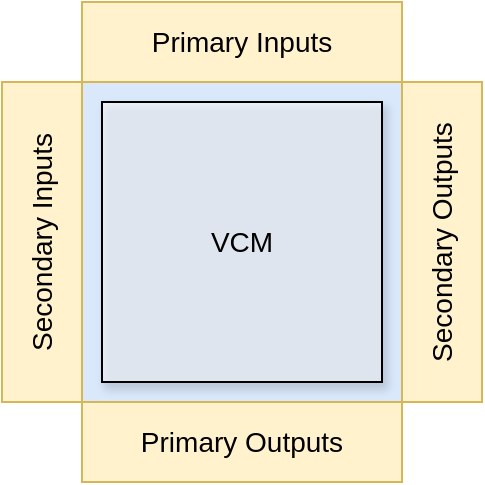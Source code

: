 <mxfile version="14.1.8" type="device"><diagram id="b8zkbkaBvfY7NKM5__1k" name="Seite-1"><mxGraphModel dx="905" dy="672" grid="1" gridSize="10" guides="1" tooltips="1" connect="1" arrows="1" fold="1" page="1" pageScale="1" pageWidth="827" pageHeight="1169" math="0" shadow="0"><root><mxCell id="0"/><mxCell id="1" parent="0"/><mxCell id="Sq5Tix7Ykn5s5KOHgNgp-1" value="" style="rounded=0;whiteSpace=wrap;html=1;align=center;verticalAlign=bottom;fontSize=14;fillColor=#dae8fc;strokeColor=#6c8ebf;" parent="1" vertex="1"><mxGeometry x="120" y="120" width="160" height="160" as="geometry"/></mxCell><mxCell id="Sq5Tix7Ykn5s5KOHgNgp-2" value="Primary Inputs" style="rounded=0;whiteSpace=wrap;html=1;fontSize=14;fillColor=#fff2cc;strokeColor=#d6b656;" parent="1" vertex="1"><mxGeometry x="120" y="80" width="160" height="40" as="geometry"/></mxCell><mxCell id="Sq5Tix7Ykn5s5KOHgNgp-3" value="Primary Outputs" style="rounded=0;whiteSpace=wrap;html=1;fontSize=14;fillColor=#fff2cc;strokeColor=#d6b656;" parent="1" vertex="1"><mxGeometry x="120" y="280" width="160" height="40" as="geometry"/></mxCell><mxCell id="Sq5Tix7Ykn5s5KOHgNgp-4" value="Secondary Outputs" style="rounded=0;whiteSpace=wrap;html=1;horizontal=0;fontSize=14;fillColor=#fff2cc;strokeColor=#d6b656;" parent="1" vertex="1"><mxGeometry x="280" y="120" width="40" height="160" as="geometry"/></mxCell><mxCell id="Sq5Tix7Ykn5s5KOHgNgp-5" value="Secondary Inputs" style="rounded=0;whiteSpace=wrap;html=1;horizontal=0;fontSize=14;fillColor=#fff2cc;strokeColor=#d6b656;" parent="1" vertex="1"><mxGeometry x="80" y="120" width="40" height="160" as="geometry"/></mxCell><mxCell id="SB5jnmmE8UA8WuvyXtEH-1" value="&lt;font style=&quot;font-size: 14px&quot;&gt;VCM&lt;/font&gt;" style="rounded=0;whiteSpace=wrap;html=1;fillColor=#FFFFFF7F;sketch=0;glass=0;shadow=1;" vertex="1" parent="1"><mxGeometry x="130" y="130" width="140" height="140" as="geometry"/></mxCell></root></mxGraphModel></diagram></mxfile>